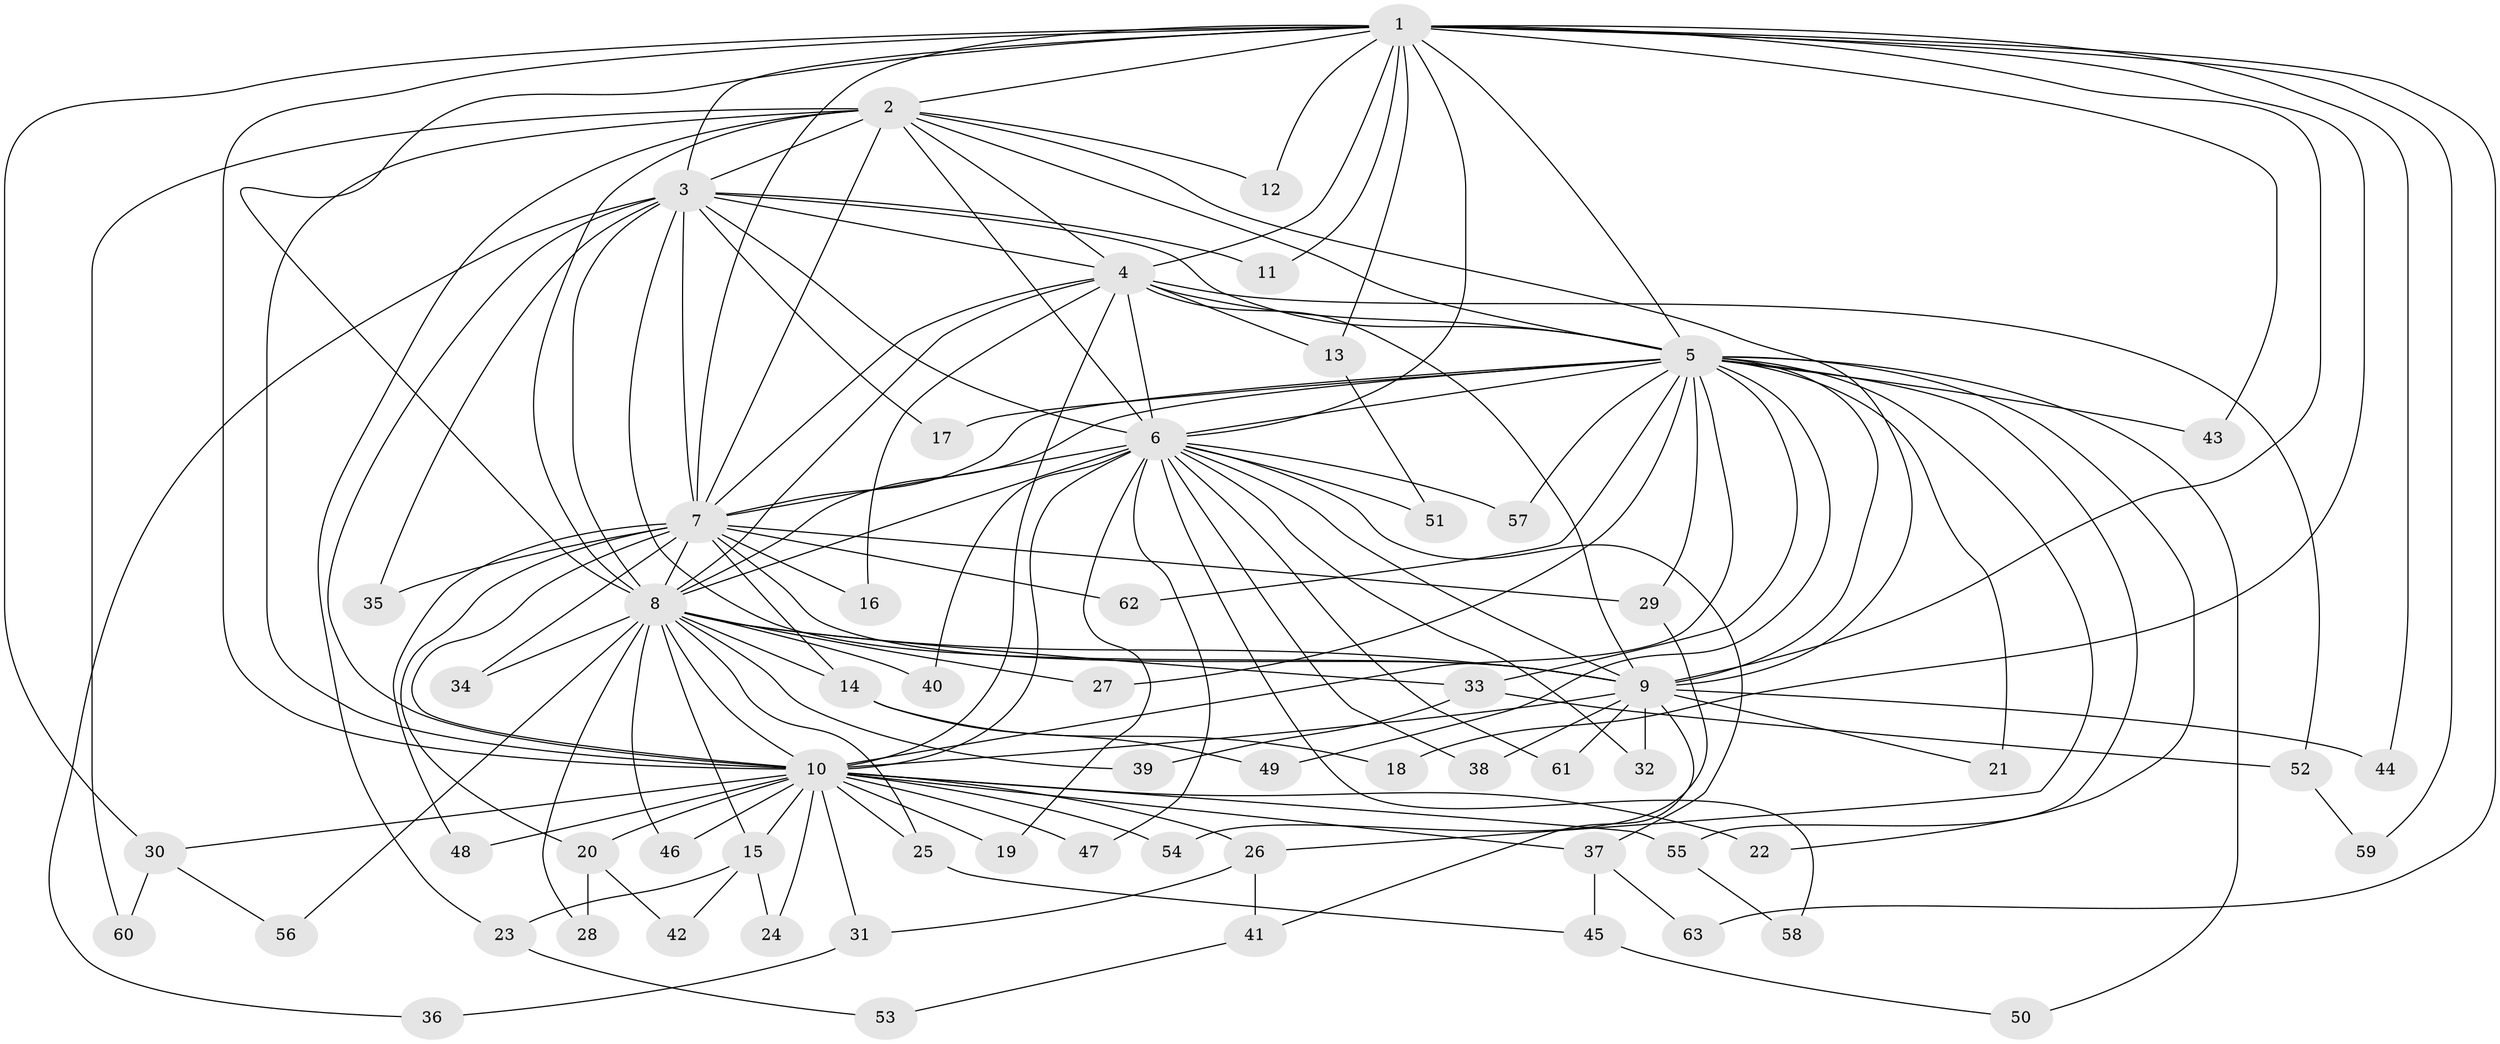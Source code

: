 // coarse degree distribution, {8: 0.022727272727272728, 30: 0.022727272727272728, 2: 0.5454545454545454, 1: 0.18181818181818182, 3: 0.18181818181818182, 13: 0.022727272727272728, 15: 0.022727272727272728}
// Generated by graph-tools (version 1.1) at 2025/47/03/04/25 21:47:03]
// undirected, 63 vertices, 151 edges
graph export_dot {
graph [start="1"]
  node [color=gray90,style=filled];
  1;
  2;
  3;
  4;
  5;
  6;
  7;
  8;
  9;
  10;
  11;
  12;
  13;
  14;
  15;
  16;
  17;
  18;
  19;
  20;
  21;
  22;
  23;
  24;
  25;
  26;
  27;
  28;
  29;
  30;
  31;
  32;
  33;
  34;
  35;
  36;
  37;
  38;
  39;
  40;
  41;
  42;
  43;
  44;
  45;
  46;
  47;
  48;
  49;
  50;
  51;
  52;
  53;
  54;
  55;
  56;
  57;
  58;
  59;
  60;
  61;
  62;
  63;
  1 -- 2;
  1 -- 3;
  1 -- 4;
  1 -- 5;
  1 -- 6;
  1 -- 7;
  1 -- 8;
  1 -- 9;
  1 -- 10;
  1 -- 11;
  1 -- 12;
  1 -- 13;
  1 -- 18;
  1 -- 30;
  1 -- 43;
  1 -- 44;
  1 -- 59;
  1 -- 63;
  2 -- 3;
  2 -- 4;
  2 -- 5;
  2 -- 6;
  2 -- 7;
  2 -- 8;
  2 -- 9;
  2 -- 10;
  2 -- 12;
  2 -- 23;
  2 -- 60;
  3 -- 4;
  3 -- 5;
  3 -- 6;
  3 -- 7;
  3 -- 8;
  3 -- 9;
  3 -- 10;
  3 -- 11;
  3 -- 17;
  3 -- 35;
  3 -- 36;
  4 -- 5;
  4 -- 6;
  4 -- 7;
  4 -- 8;
  4 -- 9;
  4 -- 10;
  4 -- 13;
  4 -- 16;
  4 -- 52;
  5 -- 6;
  5 -- 7;
  5 -- 8;
  5 -- 9;
  5 -- 10;
  5 -- 17;
  5 -- 21;
  5 -- 22;
  5 -- 26;
  5 -- 27;
  5 -- 29;
  5 -- 33;
  5 -- 43;
  5 -- 49;
  5 -- 50;
  5 -- 55;
  5 -- 57;
  5 -- 62;
  6 -- 7;
  6 -- 8;
  6 -- 9;
  6 -- 10;
  6 -- 19;
  6 -- 32;
  6 -- 37;
  6 -- 38;
  6 -- 40;
  6 -- 47;
  6 -- 51;
  6 -- 57;
  6 -- 58;
  6 -- 61;
  7 -- 8;
  7 -- 9;
  7 -- 10;
  7 -- 14;
  7 -- 16;
  7 -- 20;
  7 -- 29;
  7 -- 34;
  7 -- 35;
  7 -- 48;
  7 -- 62;
  8 -- 9;
  8 -- 10;
  8 -- 14;
  8 -- 15;
  8 -- 25;
  8 -- 27;
  8 -- 28;
  8 -- 33;
  8 -- 34;
  8 -- 39;
  8 -- 40;
  8 -- 46;
  8 -- 56;
  9 -- 10;
  9 -- 21;
  9 -- 32;
  9 -- 38;
  9 -- 41;
  9 -- 44;
  9 -- 61;
  10 -- 15;
  10 -- 19;
  10 -- 20;
  10 -- 22;
  10 -- 24;
  10 -- 25;
  10 -- 26;
  10 -- 30;
  10 -- 31;
  10 -- 37;
  10 -- 46;
  10 -- 47;
  10 -- 48;
  10 -- 54;
  10 -- 55;
  13 -- 51;
  14 -- 18;
  14 -- 49;
  15 -- 23;
  15 -- 24;
  15 -- 42;
  20 -- 28;
  20 -- 42;
  23 -- 53;
  25 -- 45;
  26 -- 31;
  26 -- 41;
  29 -- 54;
  30 -- 56;
  30 -- 60;
  31 -- 36;
  33 -- 39;
  33 -- 52;
  37 -- 45;
  37 -- 63;
  41 -- 53;
  45 -- 50;
  52 -- 59;
  55 -- 58;
}
